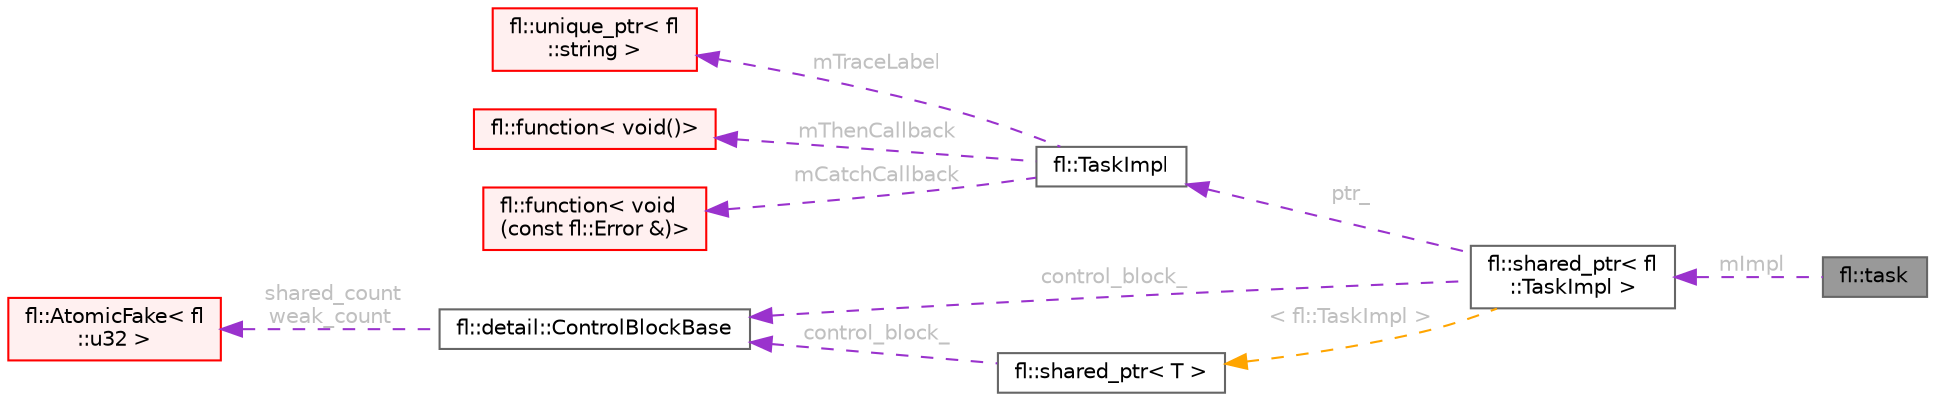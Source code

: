 digraph "fl::task"
{
 // INTERACTIVE_SVG=YES
 // LATEX_PDF_SIZE
  bgcolor="transparent";
  edge [fontname=Helvetica,fontsize=10,labelfontname=Helvetica,labelfontsize=10];
  node [fontname=Helvetica,fontsize=10,shape=box,height=0.2,width=0.4];
  rankdir="LR";
  Node1 [id="Node000001",label="fl::task",height=0.2,width=0.4,color="gray40", fillcolor="grey60", style="filled", fontcolor="black",tooltip=" "];
  Node2 -> Node1 [id="edge1_Node000001_Node000002",dir="back",color="darkorchid3",style="dashed",tooltip=" ",label=" mImpl",fontcolor="grey" ];
  Node2 [id="Node000002",label="fl::shared_ptr\< fl\l::TaskImpl \>",height=0.2,width=0.4,color="gray40", fillcolor="white", style="filled",URL="$d1/d74/classfl_1_1shared__ptr.html",tooltip=" "];
  Node3 -> Node2 [id="edge2_Node000002_Node000003",dir="back",color="darkorchid3",style="dashed",tooltip=" ",label=" ptr_",fontcolor="grey" ];
  Node3 [id="Node000003",label="fl::TaskImpl",height=0.2,width=0.4,color="gray40", fillcolor="white", style="filled",URL="$d5/d24/classfl_1_1_task_impl.html",tooltip=" "];
  Node4 -> Node3 [id="edge3_Node000003_Node000004",dir="back",color="darkorchid3",style="dashed",tooltip=" ",label=" mTraceLabel",fontcolor="grey" ];
  Node4 [id="Node000004",label="fl::unique_ptr\< fl\l::string \>",height=0.2,width=0.4,color="red", fillcolor="#FFF0F0", style="filled",URL="$d6/d2e/classfl_1_1unique__ptr.html",tooltip=" "];
  Node11 -> Node3 [id="edge4_Node000003_Node000011",dir="back",color="darkorchid3",style="dashed",tooltip=" ",label=" mThenCallback",fontcolor="grey" ];
  Node11 [id="Node000011",label="fl::function\< void()\>",height=0.2,width=0.4,color="red", fillcolor="#FFF0F0", style="filled",URL="$d4/d36/namespacefl.html#d4/d36/namespacefl",tooltip=" "];
  Node13 -> Node3 [id="edge5_Node000003_Node000013",dir="back",color="darkorchid3",style="dashed",tooltip=" ",label=" mCatchCallback",fontcolor="grey" ];
  Node13 [id="Node000013",label="fl::function\< void\l(const fl::Error &)\>",height=0.2,width=0.4,color="red", fillcolor="#FFF0F0", style="filled",URL="$d4/d36/namespacefl.html#d4/d36/namespacefl",tooltip=" "];
  Node14 -> Node2 [id="edge6_Node000002_Node000014",dir="back",color="darkorchid3",style="dashed",tooltip=" ",label=" control_block_",fontcolor="grey" ];
  Node14 [id="Node000014",label="fl::detail::ControlBlockBase",height=0.2,width=0.4,color="gray40", fillcolor="white", style="filled",URL="$d4/dc0/structfl_1_1detail_1_1_control_block_base.html",tooltip=" "];
  Node15 -> Node14 [id="edge7_Node000014_Node000015",dir="back",color="darkorchid3",style="dashed",tooltip=" ",label=" shared_count\nweak_count",fontcolor="grey" ];
  Node15 [id="Node000015",label="fl::AtomicFake\< fl\l::u32 \>",height=0.2,width=0.4,color="red", fillcolor="#FFF0F0", style="filled",URL="$da/d98/classfl_1_1_atomic_fake.html",tooltip=" "];
  Node17 -> Node2 [id="edge8_Node000002_Node000017",dir="back",color="orange",style="dashed",tooltip=" ",label=" \< fl::TaskImpl \>",fontcolor="grey" ];
  Node17 [id="Node000017",label="fl::shared_ptr\< T \>",height=0.2,width=0.4,color="gray40", fillcolor="white", style="filled",URL="$d1/d74/classfl_1_1shared__ptr.html",tooltip=" "];
  Node14 -> Node17 [id="edge9_Node000017_Node000014",dir="back",color="darkorchid3",style="dashed",tooltip=" ",label=" control_block_",fontcolor="grey" ];
}
